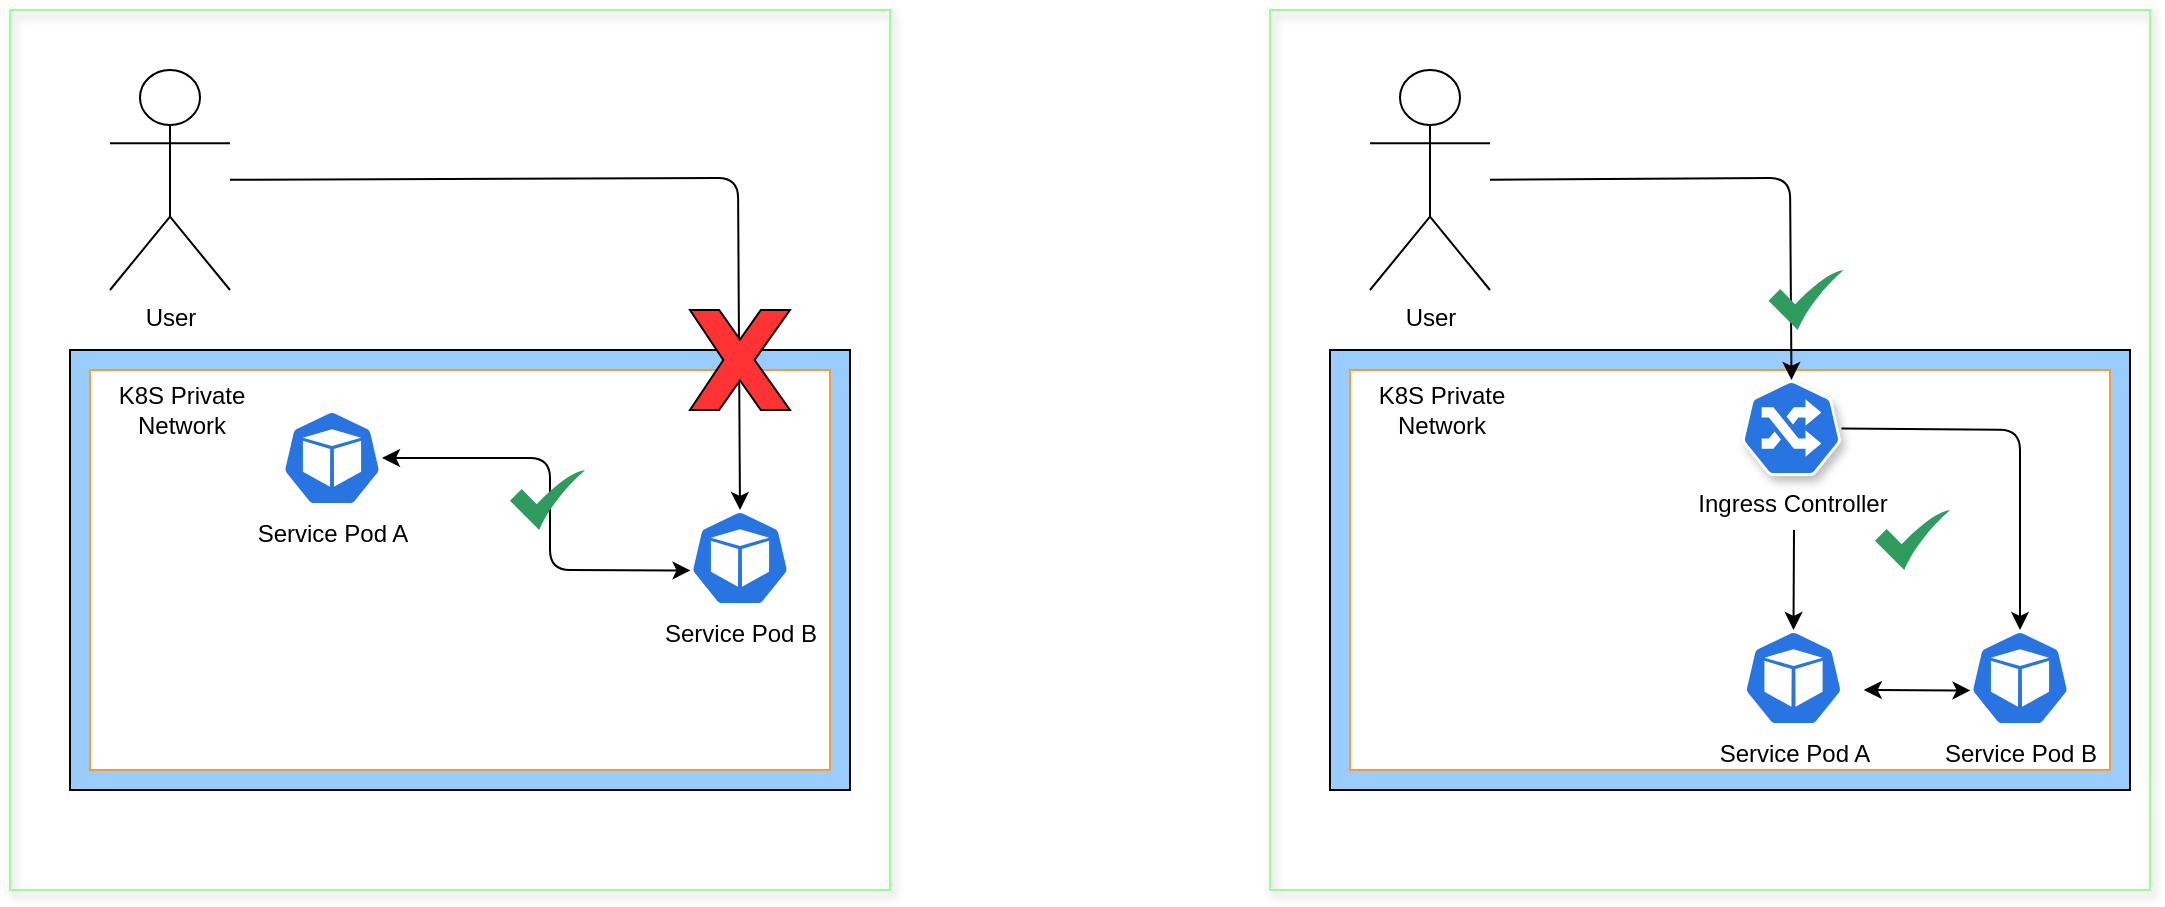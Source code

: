 <mxfile>
    <diagram id="ssy-QuHlSGV0z1Yl7wNJ" name="Page-1">
        <mxGraphModel dx="1501" dy="879" grid="1" gridSize="10" guides="1" tooltips="1" connect="1" arrows="1" fold="1" page="1" pageScale="1" pageWidth="850" pageHeight="1100" math="0" shadow="0">
            <root>
                <mxCell id="0"/>
                <mxCell id="1" parent="0"/>
                <mxCell id="23" value="" style="whiteSpace=wrap;html=1;aspect=fixed;shadow=1;strokeColor=#99FF99;fillColor=none;" parent="1" vertex="1">
                    <mxGeometry x="220" y="30" width="440" height="440" as="geometry"/>
                </mxCell>
                <mxCell id="35" value="" style="whiteSpace=wrap;html=1;aspect=fixed;shadow=1;strokeColor=#99FF99;fillColor=none;" parent="1" vertex="1">
                    <mxGeometry x="850" y="30" width="440" height="440" as="geometry"/>
                </mxCell>
                <mxCell id="2" value="" style="rounded=0;whiteSpace=wrap;html=1;fillColor=#99CCFF;" parent="1" vertex="1">
                    <mxGeometry x="250" y="200" width="390" height="220" as="geometry"/>
                </mxCell>
                <mxCell id="9" value="" style="rounded=0;whiteSpace=wrap;html=1;strokeColor=#FF9933;" parent="1" vertex="1">
                    <mxGeometry x="260" y="210" width="370" height="200" as="geometry"/>
                </mxCell>
                <mxCell id="13" style="edgeStyle=none;html=1;entryX=0.5;entryY=0;entryDx=0;entryDy=0;entryPerimeter=0;" parent="1" source="3" target="7" edge="1">
                    <mxGeometry relative="1" as="geometry">
                        <mxPoint x="328" y="109" as="sourcePoint"/>
                        <mxPoint x="584" y="274" as="targetPoint"/>
                        <Array as="points">
                            <mxPoint x="584" y="114"/>
                        </Array>
                    </mxGeometry>
                </mxCell>
                <mxCell id="3" value="User" style="shape=umlActor;verticalLabelPosition=bottom;verticalAlign=top;html=1;outlineConnect=0;" parent="1" vertex="1">
                    <mxGeometry x="270" y="60" width="60" height="110" as="geometry"/>
                </mxCell>
                <mxCell id="4" value="" style="verticalLabelPosition=bottom;verticalAlign=top;html=1;shape=mxgraph.basic.x;fillColor=#FF3333;" parent="1" vertex="1">
                    <mxGeometry x="560" y="180" width="50" height="50" as="geometry"/>
                </mxCell>
                <mxCell id="5" value="" style="shape=image;verticalLabelPosition=bottom;labelBackgroundColor=default;verticalAlign=top;aspect=fixed;imageAspect=0;image=https://www.vectorlogo.zone/logos/kubernetes/kubernetes-ar21.png;" parent="1" vertex="1">
                    <mxGeometry x="270" y="310" width="180" height="90" as="geometry"/>
                </mxCell>
                <mxCell id="7" value="Service Pod B" style="sketch=0;html=1;dashed=0;whitespace=wrap;fillColor=#2875E2;strokeColor=#ffffff;points=[[0.005,0.63,0],[0.1,0.2,0],[0.9,0.2,0],[0.5,0,0],[0.995,0.63,0],[0.72,0.99,0],[0.5,1,0],[0.28,0.99,0]];verticalLabelPosition=bottom;align=center;verticalAlign=top;shape=mxgraph.kubernetes.icon;prIcon=pod" parent="1" vertex="1">
                    <mxGeometry x="560" y="280" width="50" height="48" as="geometry"/>
                </mxCell>
                <mxCell id="10" value="K8S Private Network" style="text;html=1;strokeColor=none;fillColor=none;align=center;verticalAlign=middle;whiteSpace=wrap;rounded=0;" parent="1" vertex="1">
                    <mxGeometry x="256" y="215" width="100" height="30" as="geometry"/>
                </mxCell>
                <mxCell id="17" style="edgeStyle=none;html=1;entryX=0.005;entryY=0.63;entryDx=0;entryDy=0;entryPerimeter=0;startArrow=classic;startFill=1;" parent="1" source="16" target="7" edge="1">
                    <mxGeometry relative="1" as="geometry">
                        <Array as="points">
                            <mxPoint x="490" y="254"/>
                            <mxPoint x="490" y="310"/>
                        </Array>
                    </mxGeometry>
                </mxCell>
                <mxCell id="16" value="Service Pod A" style="sketch=0;html=1;dashed=0;whitespace=wrap;fillColor=#2875E2;strokeColor=#ffffff;points=[[0.005,0.63,0],[0.1,0.2,0],[0.9,0.2,0],[0.5,0,0],[0.995,0.63,0],[0.72,0.99,0],[0.5,1,0],[0.28,0.99,0]];verticalLabelPosition=bottom;align=center;verticalAlign=top;shape=mxgraph.kubernetes.icon;prIcon=pod" parent="1" vertex="1">
                    <mxGeometry x="356" y="230" width="50" height="48" as="geometry"/>
                </mxCell>
                <mxCell id="18" value="" style="sketch=0;html=1;aspect=fixed;strokeColor=none;shadow=0;align=center;verticalAlign=top;fillColor=#2D9C5E;shape=mxgraph.gcp2.check" parent="1" vertex="1">
                    <mxGeometry x="470" y="260" width="37.5" height="30" as="geometry"/>
                </mxCell>
                <mxCell id="24" value="" style="rounded=0;whiteSpace=wrap;html=1;fillColor=#99CCFF;" parent="1" vertex="1">
                    <mxGeometry x="880" y="200" width="400" height="220" as="geometry"/>
                </mxCell>
                <mxCell id="25" value="" style="rounded=0;whiteSpace=wrap;html=1;strokeColor=#FF9933;" parent="1" vertex="1">
                    <mxGeometry x="890" y="210" width="380" height="200" as="geometry"/>
                </mxCell>
                <mxCell id="26" style="edgeStyle=none;html=1;entryX=0.5;entryY=0;entryDx=0;entryDy=0;entryPerimeter=0;" parent="1" source="27" target="38" edge="1">
                    <mxGeometry relative="1" as="geometry">
                        <mxPoint x="958" y="109" as="sourcePoint"/>
                        <mxPoint x="1214" y="274" as="targetPoint"/>
                        <Array as="points">
                            <mxPoint x="1110" y="114"/>
                        </Array>
                    </mxGeometry>
                </mxCell>
                <mxCell id="27" value="User" style="shape=umlActor;verticalLabelPosition=bottom;verticalAlign=top;html=1;outlineConnect=0;" parent="1" vertex="1">
                    <mxGeometry x="900" y="60" width="60" height="110" as="geometry"/>
                </mxCell>
                <mxCell id="29" value="" style="shape=image;verticalLabelPosition=bottom;labelBackgroundColor=default;verticalAlign=top;aspect=fixed;imageAspect=0;image=https://www.vectorlogo.zone/logos/kubernetes/kubernetes-ar21.png;" parent="1" vertex="1">
                    <mxGeometry x="900" y="320" width="160" height="80" as="geometry"/>
                </mxCell>
                <mxCell id="30" value="Service Pod B" style="sketch=0;html=1;dashed=0;whitespace=wrap;fillColor=#2875E2;strokeColor=#ffffff;points=[[0.005,0.63,0],[0.1,0.2,0],[0.9,0.2,0],[0.5,0,0],[0.995,0.63,0],[0.72,0.99,0],[0.5,1,0],[0.28,0.99,0]];verticalLabelPosition=bottom;align=center;verticalAlign=top;shape=mxgraph.kubernetes.icon;prIcon=pod" parent="1" vertex="1">
                    <mxGeometry x="1200" y="340" width="50" height="48" as="geometry"/>
                </mxCell>
                <mxCell id="31" value="K8S Private Network" style="text;html=1;strokeColor=none;fillColor=none;align=center;verticalAlign=middle;whiteSpace=wrap;rounded=0;" parent="1" vertex="1">
                    <mxGeometry x="886" y="215" width="100" height="30" as="geometry"/>
                </mxCell>
                <mxCell id="37" style="edgeStyle=none;html=1;exitX=0.676;exitY=0.8;exitDx=0;exitDy=0;exitPerimeter=0;entryX=0.005;entryY=0.63;entryDx=0;entryDy=0;entryPerimeter=0;startArrow=classic;startFill=1;" parent="1" source="25" target="30" edge="1">
                    <mxGeometry relative="1" as="geometry"/>
                </mxCell>
                <mxCell id="33" value="Service Pod A" style="sketch=0;html=1;dashed=0;whitespace=wrap;fillColor=#2875E2;strokeColor=#ffffff;points=[[0.005,0.63,0],[0.1,0.2,0],[0.9,0.2,0],[0.5,0,0],[0.995,0.63,0],[0.72,0.99,0],[0.5,1,0],[0.28,0.99,0]];verticalLabelPosition=bottom;align=center;verticalAlign=top;shape=mxgraph.kubernetes.icon;prIcon=pod" parent="1" vertex="1">
                    <mxGeometry x="1086.75" y="340" width="50" height="48" as="geometry"/>
                </mxCell>
                <mxCell id="34" value="" style="sketch=0;html=1;aspect=fixed;strokeColor=none;shadow=0;align=center;verticalAlign=top;fillColor=#2D9C5E;shape=mxgraph.gcp2.check" parent="1" vertex="1">
                    <mxGeometry x="1152.5" y="280" width="37.5" height="30" as="geometry"/>
                </mxCell>
                <mxCell id="39" style="edgeStyle=none;html=1;entryX=0.5;entryY=0;entryDx=0;entryDy=0;entryPerimeter=0;startArrow=none;startFill=0;" parent="1" target="33" edge="1">
                    <mxGeometry relative="1" as="geometry">
                        <mxPoint x="1112" y="290" as="sourcePoint"/>
                    </mxGeometry>
                </mxCell>
                <mxCell id="40" style="edgeStyle=none;html=1;entryX=0.5;entryY=0;entryDx=0;entryDy=0;entryPerimeter=0;startArrow=none;startFill=0;" parent="1" source="38" target="30" edge="1">
                    <mxGeometry relative="1" as="geometry">
                        <Array as="points">
                            <mxPoint x="1225" y="240"/>
                        </Array>
                    </mxGeometry>
                </mxCell>
                <mxCell id="38" value="Ingress Controller" style="sketch=0;html=1;dashed=0;whitespace=wrap;fillColor=#2875E2;strokeColor=#ffffff;points=[[0.005,0.63,0],[0.1,0.2,0],[0.9,0.2,0],[0.5,0,0],[0.995,0.63,0],[0.72,0.99,0],[0.5,1,0],[0.28,0.99,0]];verticalLabelPosition=bottom;align=center;verticalAlign=top;shape=mxgraph.kubernetes.icon;prIcon=ing;shadow=1;" parent="1" vertex="1">
                    <mxGeometry x="1085.75" y="215" width="50" height="48" as="geometry"/>
                </mxCell>
                <mxCell id="41" value="" style="sketch=0;html=1;aspect=fixed;strokeColor=none;shadow=0;align=center;verticalAlign=top;fillColor=#2D9C5E;shape=mxgraph.gcp2.check" parent="1" vertex="1">
                    <mxGeometry x="1099.25" y="160" width="37.5" height="30" as="geometry"/>
                </mxCell>
            </root>
        </mxGraphModel>
    </diagram>
</mxfile>